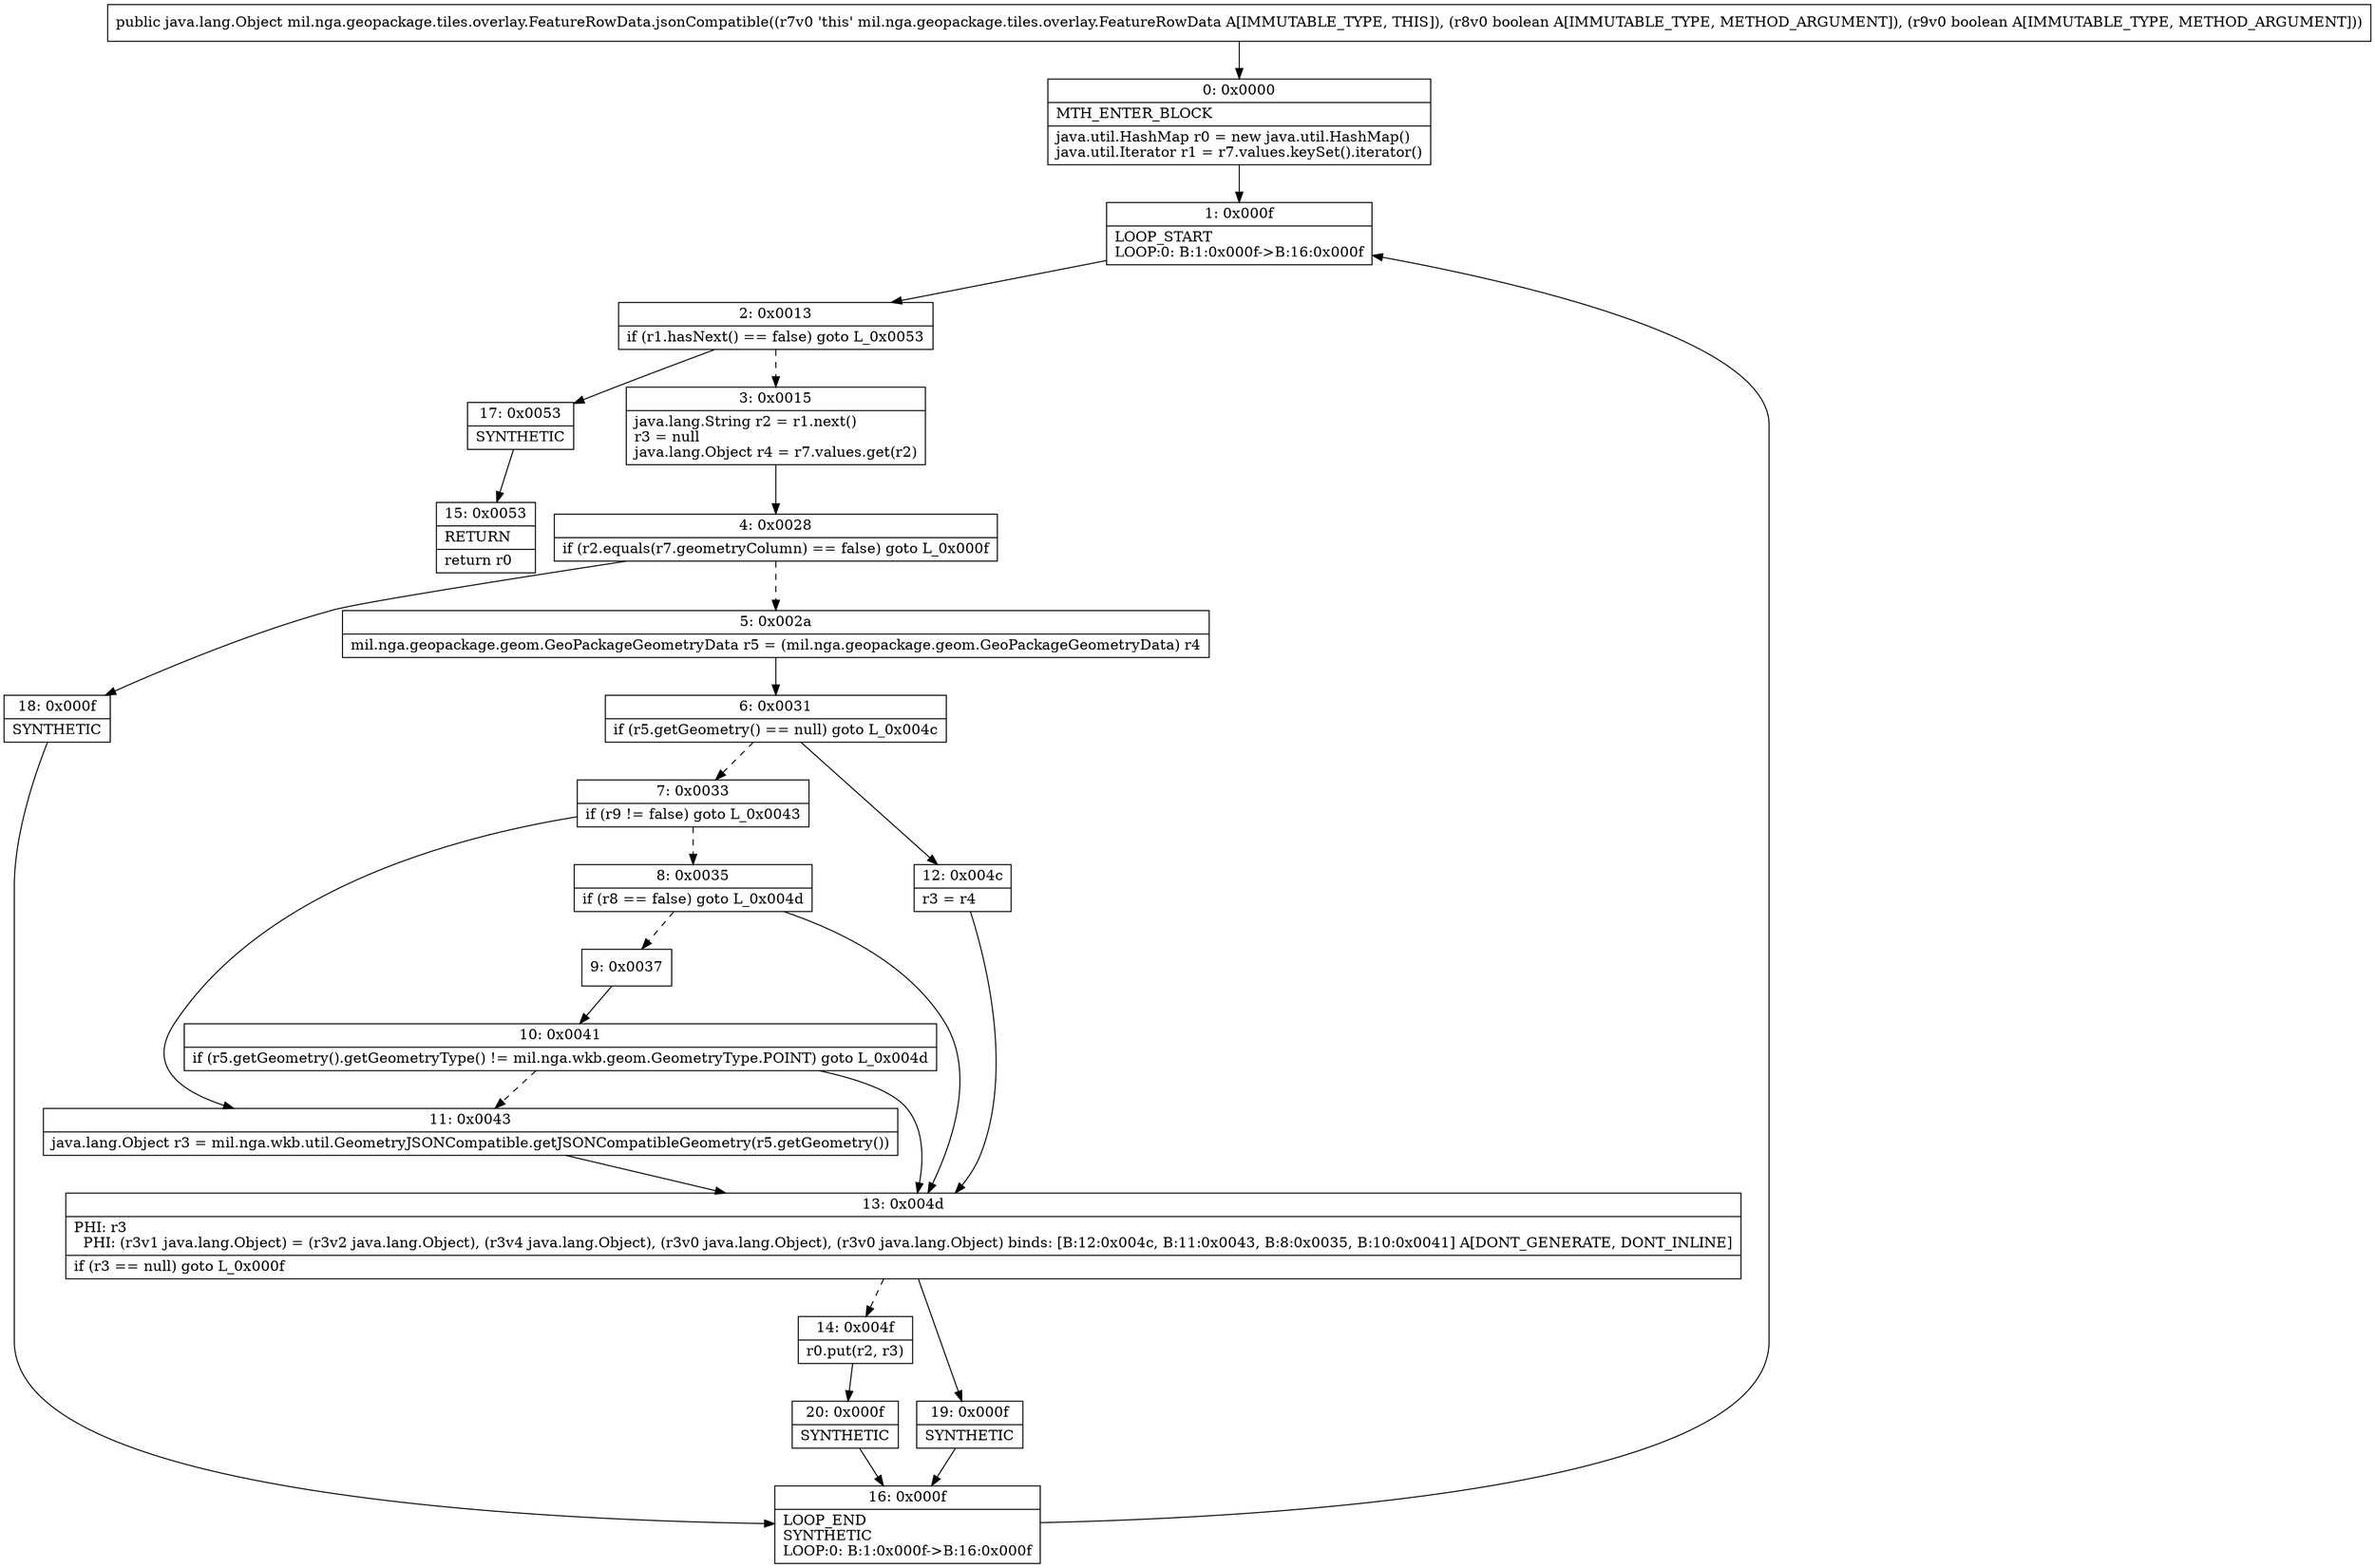 digraph "CFG formil.nga.geopackage.tiles.overlay.FeatureRowData.jsonCompatible(ZZ)Ljava\/lang\/Object;" {
Node_0 [shape=record,label="{0\:\ 0x0000|MTH_ENTER_BLOCK\l|java.util.HashMap r0 = new java.util.HashMap()\ljava.util.Iterator r1 = r7.values.keySet().iterator()\l}"];
Node_1 [shape=record,label="{1\:\ 0x000f|LOOP_START\lLOOP:0: B:1:0x000f\-\>B:16:0x000f\l}"];
Node_2 [shape=record,label="{2\:\ 0x0013|if (r1.hasNext() == false) goto L_0x0053\l}"];
Node_3 [shape=record,label="{3\:\ 0x0015|java.lang.String r2 = r1.next()\lr3 = null\ljava.lang.Object r4 = r7.values.get(r2)\l}"];
Node_4 [shape=record,label="{4\:\ 0x0028|if (r2.equals(r7.geometryColumn) == false) goto L_0x000f\l}"];
Node_5 [shape=record,label="{5\:\ 0x002a|mil.nga.geopackage.geom.GeoPackageGeometryData r5 = (mil.nga.geopackage.geom.GeoPackageGeometryData) r4\l}"];
Node_6 [shape=record,label="{6\:\ 0x0031|if (r5.getGeometry() == null) goto L_0x004c\l}"];
Node_7 [shape=record,label="{7\:\ 0x0033|if (r9 != false) goto L_0x0043\l}"];
Node_8 [shape=record,label="{8\:\ 0x0035|if (r8 == false) goto L_0x004d\l}"];
Node_9 [shape=record,label="{9\:\ 0x0037}"];
Node_10 [shape=record,label="{10\:\ 0x0041|if (r5.getGeometry().getGeometryType() != mil.nga.wkb.geom.GeometryType.POINT) goto L_0x004d\l}"];
Node_11 [shape=record,label="{11\:\ 0x0043|java.lang.Object r3 = mil.nga.wkb.util.GeometryJSONCompatible.getJSONCompatibleGeometry(r5.getGeometry())\l}"];
Node_12 [shape=record,label="{12\:\ 0x004c|r3 = r4\l}"];
Node_13 [shape=record,label="{13\:\ 0x004d|PHI: r3 \l  PHI: (r3v1 java.lang.Object) = (r3v2 java.lang.Object), (r3v4 java.lang.Object), (r3v0 java.lang.Object), (r3v0 java.lang.Object) binds: [B:12:0x004c, B:11:0x0043, B:8:0x0035, B:10:0x0041] A[DONT_GENERATE, DONT_INLINE]\l|if (r3 == null) goto L_0x000f\l}"];
Node_14 [shape=record,label="{14\:\ 0x004f|r0.put(r2, r3)\l}"];
Node_15 [shape=record,label="{15\:\ 0x0053|RETURN\l|return r0\l}"];
Node_16 [shape=record,label="{16\:\ 0x000f|LOOP_END\lSYNTHETIC\lLOOP:0: B:1:0x000f\-\>B:16:0x000f\l}"];
Node_17 [shape=record,label="{17\:\ 0x0053|SYNTHETIC\l}"];
Node_18 [shape=record,label="{18\:\ 0x000f|SYNTHETIC\l}"];
Node_19 [shape=record,label="{19\:\ 0x000f|SYNTHETIC\l}"];
Node_20 [shape=record,label="{20\:\ 0x000f|SYNTHETIC\l}"];
MethodNode[shape=record,label="{public java.lang.Object mil.nga.geopackage.tiles.overlay.FeatureRowData.jsonCompatible((r7v0 'this' mil.nga.geopackage.tiles.overlay.FeatureRowData A[IMMUTABLE_TYPE, THIS]), (r8v0 boolean A[IMMUTABLE_TYPE, METHOD_ARGUMENT]), (r9v0 boolean A[IMMUTABLE_TYPE, METHOD_ARGUMENT])) }"];
MethodNode -> Node_0;
Node_0 -> Node_1;
Node_1 -> Node_2;
Node_2 -> Node_3[style=dashed];
Node_2 -> Node_17;
Node_3 -> Node_4;
Node_4 -> Node_5[style=dashed];
Node_4 -> Node_18;
Node_5 -> Node_6;
Node_6 -> Node_7[style=dashed];
Node_6 -> Node_12;
Node_7 -> Node_8[style=dashed];
Node_7 -> Node_11;
Node_8 -> Node_9[style=dashed];
Node_8 -> Node_13;
Node_9 -> Node_10;
Node_10 -> Node_11[style=dashed];
Node_10 -> Node_13;
Node_11 -> Node_13;
Node_12 -> Node_13;
Node_13 -> Node_14[style=dashed];
Node_13 -> Node_19;
Node_14 -> Node_20;
Node_16 -> Node_1;
Node_17 -> Node_15;
Node_18 -> Node_16;
Node_19 -> Node_16;
Node_20 -> Node_16;
}

